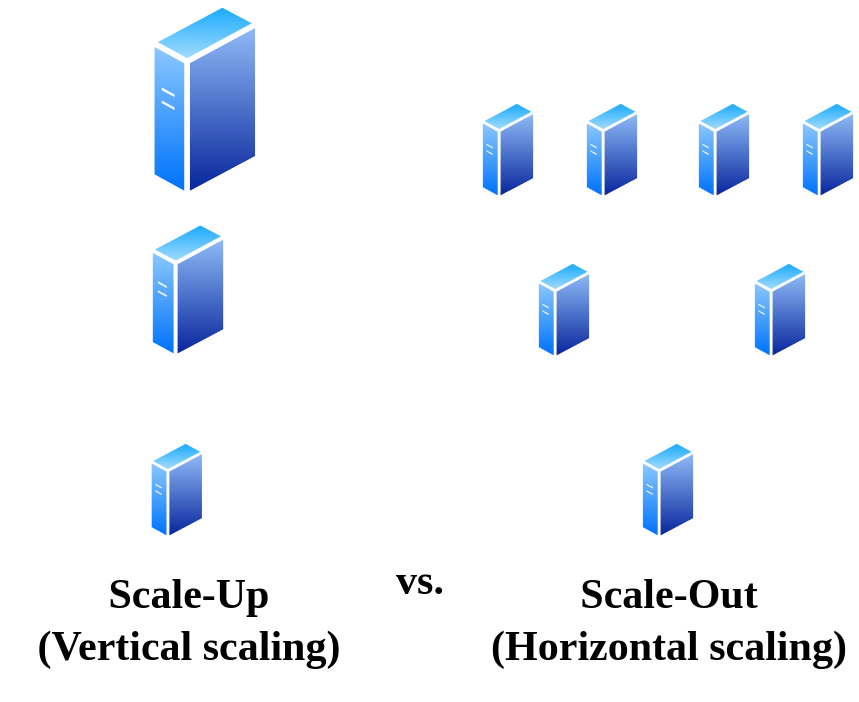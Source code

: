<mxfile version="13.2.4" type="device"><diagram id="0DOL31NpIk53kuuKCdZ0" name="Page-1"><mxGraphModel dx="1038" dy="499" grid="1" gridSize="10" guides="1" tooltips="1" connect="1" arrows="1" fold="1" page="1" pageScale="1" pageWidth="850" pageHeight="1100" math="0" shadow="0"><root><mxCell id="0"/><mxCell id="1" parent="0"/><mxCell id="U9rRCLbbgqiw93hd1ZKX-1" value="" style="aspect=fixed;perimeter=ellipsePerimeter;html=1;align=center;shadow=0;dashed=0;spacingTop=3;image;image=img/lib/active_directory/generic_server.svg;" vertex="1" parent="1"><mxGeometry x="274.4" y="280" width="28.0" height="50" as="geometry"/></mxCell><mxCell id="U9rRCLbbgqiw93hd1ZKX-2" value="" style="aspect=fixed;perimeter=ellipsePerimeter;html=1;align=center;shadow=0;dashed=0;spacingTop=3;image;image=img/lib/active_directory/generic_server.svg;" vertex="1" parent="1"><mxGeometry x="520" y="280" width="28.0" height="50" as="geometry"/></mxCell><mxCell id="U9rRCLbbgqiw93hd1ZKX-3" value="" style="aspect=fixed;perimeter=ellipsePerimeter;html=1;align=center;shadow=0;dashed=0;spacingTop=3;image;image=img/lib/active_directory/generic_server.svg;" vertex="1" parent="1"><mxGeometry x="468" y="190" width="28.0" height="50" as="geometry"/></mxCell><mxCell id="U9rRCLbbgqiw93hd1ZKX-4" value="" style="aspect=fixed;perimeter=ellipsePerimeter;html=1;align=center;shadow=0;dashed=0;spacingTop=3;image;image=img/lib/active_directory/generic_server.svg;" vertex="1" parent="1"><mxGeometry x="576" y="190" width="28.0" height="50" as="geometry"/></mxCell><mxCell id="U9rRCLbbgqiw93hd1ZKX-5" value="" style="aspect=fixed;perimeter=ellipsePerimeter;html=1;align=center;shadow=0;dashed=0;spacingTop=3;image;image=img/lib/active_directory/generic_server.svg;" vertex="1" parent="1"><mxGeometry x="440" y="110" width="28.0" height="50" as="geometry"/></mxCell><mxCell id="U9rRCLbbgqiw93hd1ZKX-6" value="" style="aspect=fixed;perimeter=ellipsePerimeter;html=1;align=center;shadow=0;dashed=0;spacingTop=3;image;image=img/lib/active_directory/generic_server.svg;" vertex="1" parent="1"><mxGeometry x="492" y="110" width="28.0" height="50" as="geometry"/></mxCell><mxCell id="U9rRCLbbgqiw93hd1ZKX-7" value="" style="aspect=fixed;perimeter=ellipsePerimeter;html=1;align=center;shadow=0;dashed=0;spacingTop=3;image;image=img/lib/active_directory/generic_server.svg;" vertex="1" parent="1"><mxGeometry x="548" y="110" width="28.0" height="50" as="geometry"/></mxCell><mxCell id="U9rRCLbbgqiw93hd1ZKX-8" value="" style="aspect=fixed;perimeter=ellipsePerimeter;html=1;align=center;shadow=0;dashed=0;spacingTop=3;image;image=img/lib/active_directory/generic_server.svg;" vertex="1" parent="1"><mxGeometry x="600" y="110" width="28.0" height="50" as="geometry"/></mxCell><mxCell id="U9rRCLbbgqiw93hd1ZKX-9" value="" style="aspect=fixed;perimeter=ellipsePerimeter;html=1;align=center;shadow=0;dashed=0;spacingTop=3;image;image=img/lib/active_directory/generic_server.svg;" vertex="1" parent="1"><mxGeometry x="274.4" y="60" width="56" height="100" as="geometry"/></mxCell><mxCell id="U9rRCLbbgqiw93hd1ZKX-10" value="" style="aspect=fixed;perimeter=ellipsePerimeter;html=1;align=center;shadow=0;dashed=0;spacingTop=3;image;image=img/lib/active_directory/generic_server.svg;" vertex="1" parent="1"><mxGeometry x="274.4" y="170" width="39.2" height="70" as="geometry"/></mxCell><mxCell id="U9rRCLbbgqiw93hd1ZKX-13" value="&lt;font face=&quot;Times New Roman&quot;&gt;&lt;span style=&quot;font-size: 21px&quot;&gt;&lt;b&gt;vs.&lt;/b&gt;&lt;br&gt;&lt;/span&gt;&lt;/font&gt;" style="text;html=1;strokeColor=none;fillColor=none;align=center;verticalAlign=middle;whiteSpace=wrap;rounded=0;" vertex="1" parent="1"><mxGeometry x="360" y="340" width="100" height="20" as="geometry"/></mxCell><mxCell id="U9rRCLbbgqiw93hd1ZKX-14" value="&lt;font face=&quot;Times New Roman&quot;&gt;&lt;span style=&quot;font-size: 21px&quot;&gt;&lt;b&gt;Scale-Out&lt;br&gt;(Horizontal scaling)&lt;/b&gt;&lt;br&gt;&lt;/span&gt;&lt;/font&gt;" style="text;html=1;strokeColor=none;fillColor=none;align=center;verticalAlign=middle;whiteSpace=wrap;rounded=0;" vertex="1" parent="1"><mxGeometry x="440.6" y="330" width="186.8" height="80" as="geometry"/></mxCell><mxCell id="U9rRCLbbgqiw93hd1ZKX-15" value="&lt;font face=&quot;Times New Roman&quot;&gt;&lt;span style=&quot;font-size: 21px&quot;&gt;&lt;b&gt;Scale-Up&lt;br&gt;(Vertical scaling)&lt;/b&gt;&lt;br&gt;&lt;/span&gt;&lt;/font&gt;" style="text;html=1;strokeColor=none;fillColor=none;align=center;verticalAlign=middle;whiteSpace=wrap;rounded=0;" vertex="1" parent="1"><mxGeometry x="200.6" y="330" width="186.8" height="80" as="geometry"/></mxCell></root></mxGraphModel></diagram></mxfile>